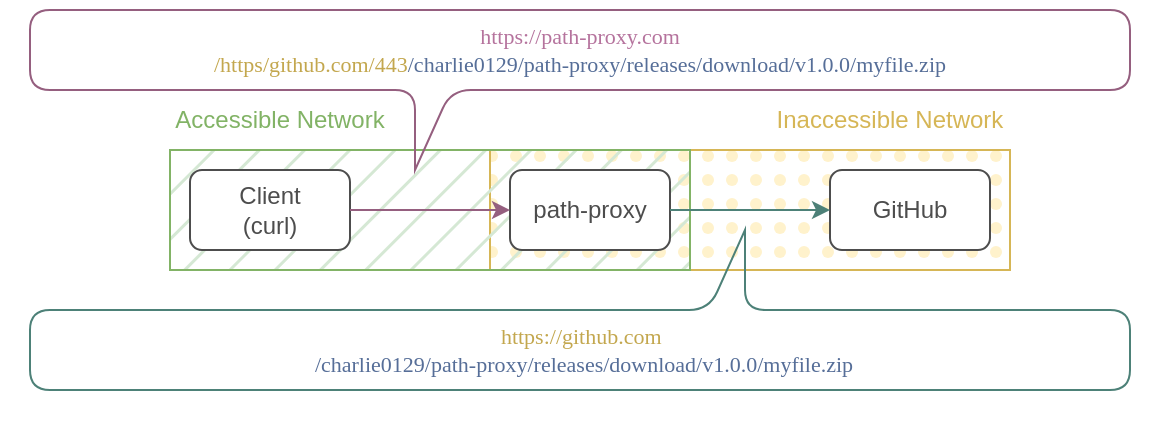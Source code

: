 <mxfile version="28.0.6">
  <diagram name="Page-1" id="oqKS0ydFNFNB5E_kFZut">
    <mxGraphModel dx="596" dy="499" grid="1" gridSize="10" guides="1" tooltips="1" connect="1" arrows="1" fold="1" page="1" pageScale="1" pageWidth="850" pageHeight="1100" math="0" shadow="0">
      <root>
        <mxCell id="0" />
        <mxCell id="1" parent="0" />
        <mxCell id="-GHQDXaErHv51_CL8ox2-7" value="" style="rounded=0;whiteSpace=wrap;html=1;fillColor=#fff2cc;strokeColor=#d6b656;fillStyle=dots;" vertex="1" parent="1">
          <mxGeometry x="270" y="220" width="260" height="60" as="geometry" />
        </mxCell>
        <mxCell id="-GHQDXaErHv51_CL8ox2-6" value="" style="rounded=0;whiteSpace=wrap;html=1;fillColor=#d5e8d4;strokeColor=#82b366;fillStyle=hatch;" vertex="1" parent="1">
          <mxGeometry x="110" y="220" width="260" height="60" as="geometry" />
        </mxCell>
        <mxCell id="-GHQDXaErHv51_CL8ox2-3" value="&lt;font style=&quot;color: rgb(77, 77, 77);&quot;&gt;Client&lt;/font&gt;&lt;div&gt;&lt;font style=&quot;color: rgb(77, 77, 77);&quot;&gt;(curl)&lt;/font&gt;&lt;/div&gt;" style="rounded=1;whiteSpace=wrap;html=1;strokeColor=#4D4D4D;" vertex="1" parent="1">
          <mxGeometry x="120" y="230" width="80" height="40" as="geometry" />
        </mxCell>
        <mxCell id="-GHQDXaErHv51_CL8ox2-4" value="&lt;font style=&quot;color: rgb(77, 77, 77);&quot;&gt;path-proxy&lt;/font&gt;" style="rounded=1;whiteSpace=wrap;html=1;strokeColor=#4D4D4D;" vertex="1" parent="1">
          <mxGeometry x="280" y="230" width="80" height="40" as="geometry" />
        </mxCell>
        <mxCell id="-GHQDXaErHv51_CL8ox2-5" value="&lt;font style=&quot;color: rgb(77, 77, 77);&quot;&gt;GitHub&lt;/font&gt;" style="rounded=1;whiteSpace=wrap;html=1;strokeColor=#4D4D4D;" vertex="1" parent="1">
          <mxGeometry x="440" y="230" width="80" height="40" as="geometry" />
        </mxCell>
        <mxCell id="-GHQDXaErHv51_CL8ox2-8" value="" style="endArrow=classic;html=1;rounded=0;entryX=0;entryY=0.5;entryDx=0;entryDy=0;exitX=1;exitY=0.5;exitDx=0;exitDy=0;strokeColor=#955F7F;" edge="1" parent="1" source="-GHQDXaErHv51_CL8ox2-3" target="-GHQDXaErHv51_CL8ox2-4">
          <mxGeometry width="50" height="50" relative="1" as="geometry">
            <mxPoint x="190" y="400" as="sourcePoint" />
            <mxPoint x="240" y="350" as="targetPoint" />
          </mxGeometry>
        </mxCell>
        <mxCell id="-GHQDXaErHv51_CL8ox2-10" value="" style="endArrow=classic;html=1;rounded=0;entryX=0;entryY=0.5;entryDx=0;entryDy=0;exitX=1;exitY=0.5;exitDx=0;exitDy=0;strokeColor=#4D8178;" edge="1" parent="1" source="-GHQDXaErHv51_CL8ox2-4" target="-GHQDXaErHv51_CL8ox2-5">
          <mxGeometry width="50" height="50" relative="1" as="geometry">
            <mxPoint x="350" y="410" as="sourcePoint" />
            <mxPoint x="400" y="360" as="targetPoint" />
          </mxGeometry>
        </mxCell>
        <mxCell id="-GHQDXaErHv51_CL8ox2-12" value="&lt;font style=&quot;color: rgb(214, 182, 86);&quot;&gt;Inaccessible Network&lt;/font&gt;" style="text;html=1;align=center;verticalAlign=middle;whiteSpace=wrap;rounded=0;" vertex="1" parent="1">
          <mxGeometry x="410" y="190" width="120" height="30" as="geometry" />
        </mxCell>
        <mxCell id="-GHQDXaErHv51_CL8ox2-13" value="&lt;font style=&quot;color: rgb(130, 179, 102);&quot;&gt;Accessible Network&lt;/font&gt;" style="text;html=1;align=center;verticalAlign=middle;whiteSpace=wrap;rounded=0;fillColor=none;strokeColor=none;" vertex="1" parent="1">
          <mxGeometry x="110" y="190" width="110" height="30" as="geometry" />
        </mxCell>
        <mxCell id="-GHQDXaErHv51_CL8ox2-14" value="" style="shape=callout;whiteSpace=wrap;html=1;perimeter=calloutPerimeter;fillColor=none;size=40;position=0.35;position2=0.35;base=18;rounded=1;strokeColor=#955F7F;" vertex="1" parent="1">
          <mxGeometry x="40" y="150" width="550" height="80" as="geometry" />
        </mxCell>
        <mxCell id="-GHQDXaErHv51_CL8ox2-18" value="" style="shape=callout;whiteSpace=wrap;html=1;perimeter=calloutPerimeter;fillColor=none;size=40;position=0.35;position2=0.35;base=18;rounded=1;strokeColor=#4D8178;rotation=-180;" vertex="1" parent="1">
          <mxGeometry x="40" y="260" width="550" height="80" as="geometry" />
        </mxCell>
        <mxCell id="-GHQDXaErHv51_CL8ox2-25" value="&lt;div&gt;&lt;font style=&quot;color: rgb(181, 115, 157);&quot;&gt;https://path-proxy.com&lt;/font&gt;&lt;/div&gt;&lt;div&gt;&lt;font style=&quot;color: rgb(195, 167, 78);&quot;&gt;/https/github.com/443&lt;/font&gt;&lt;font style=&quot;color: rgb(86, 110, 152);&quot;&gt;/charlie0129/path-proxy/releases/download/v1.0.0/myfile.zip&lt;/font&gt;&lt;/div&gt;" style="text;html=1;align=center;verticalAlign=middle;whiteSpace=wrap;rounded=0;fontFamily=Menlo;fontSize=11;" vertex="1" parent="1">
          <mxGeometry x="25" y="145" width="580" height="50" as="geometry" />
        </mxCell>
        <mxCell id="-GHQDXaErHv51_CL8ox2-26" value="&lt;div&gt;&lt;font face=&quot;Menlo&quot;&gt;&lt;font style=&quot;color: rgb(195, 167, 78);&quot;&gt;https://github.com&lt;/font&gt;&amp;nbsp;&lt;/font&gt;&lt;/div&gt;&lt;div&gt;&lt;font face=&quot;Menlo&quot; style=&quot;color: rgb(86, 110, 152);&quot;&gt;/charlie0129/path-proxy/releases/download/v1.0.0/myfile.zip&lt;/font&gt;&lt;/div&gt;" style="text;html=1;align=center;verticalAlign=middle;whiteSpace=wrap;rounded=0;fontSize=11;" vertex="1" parent="1">
          <mxGeometry x="62" y="285" width="510" height="70" as="geometry" />
        </mxCell>
      </root>
    </mxGraphModel>
  </diagram>
</mxfile>

